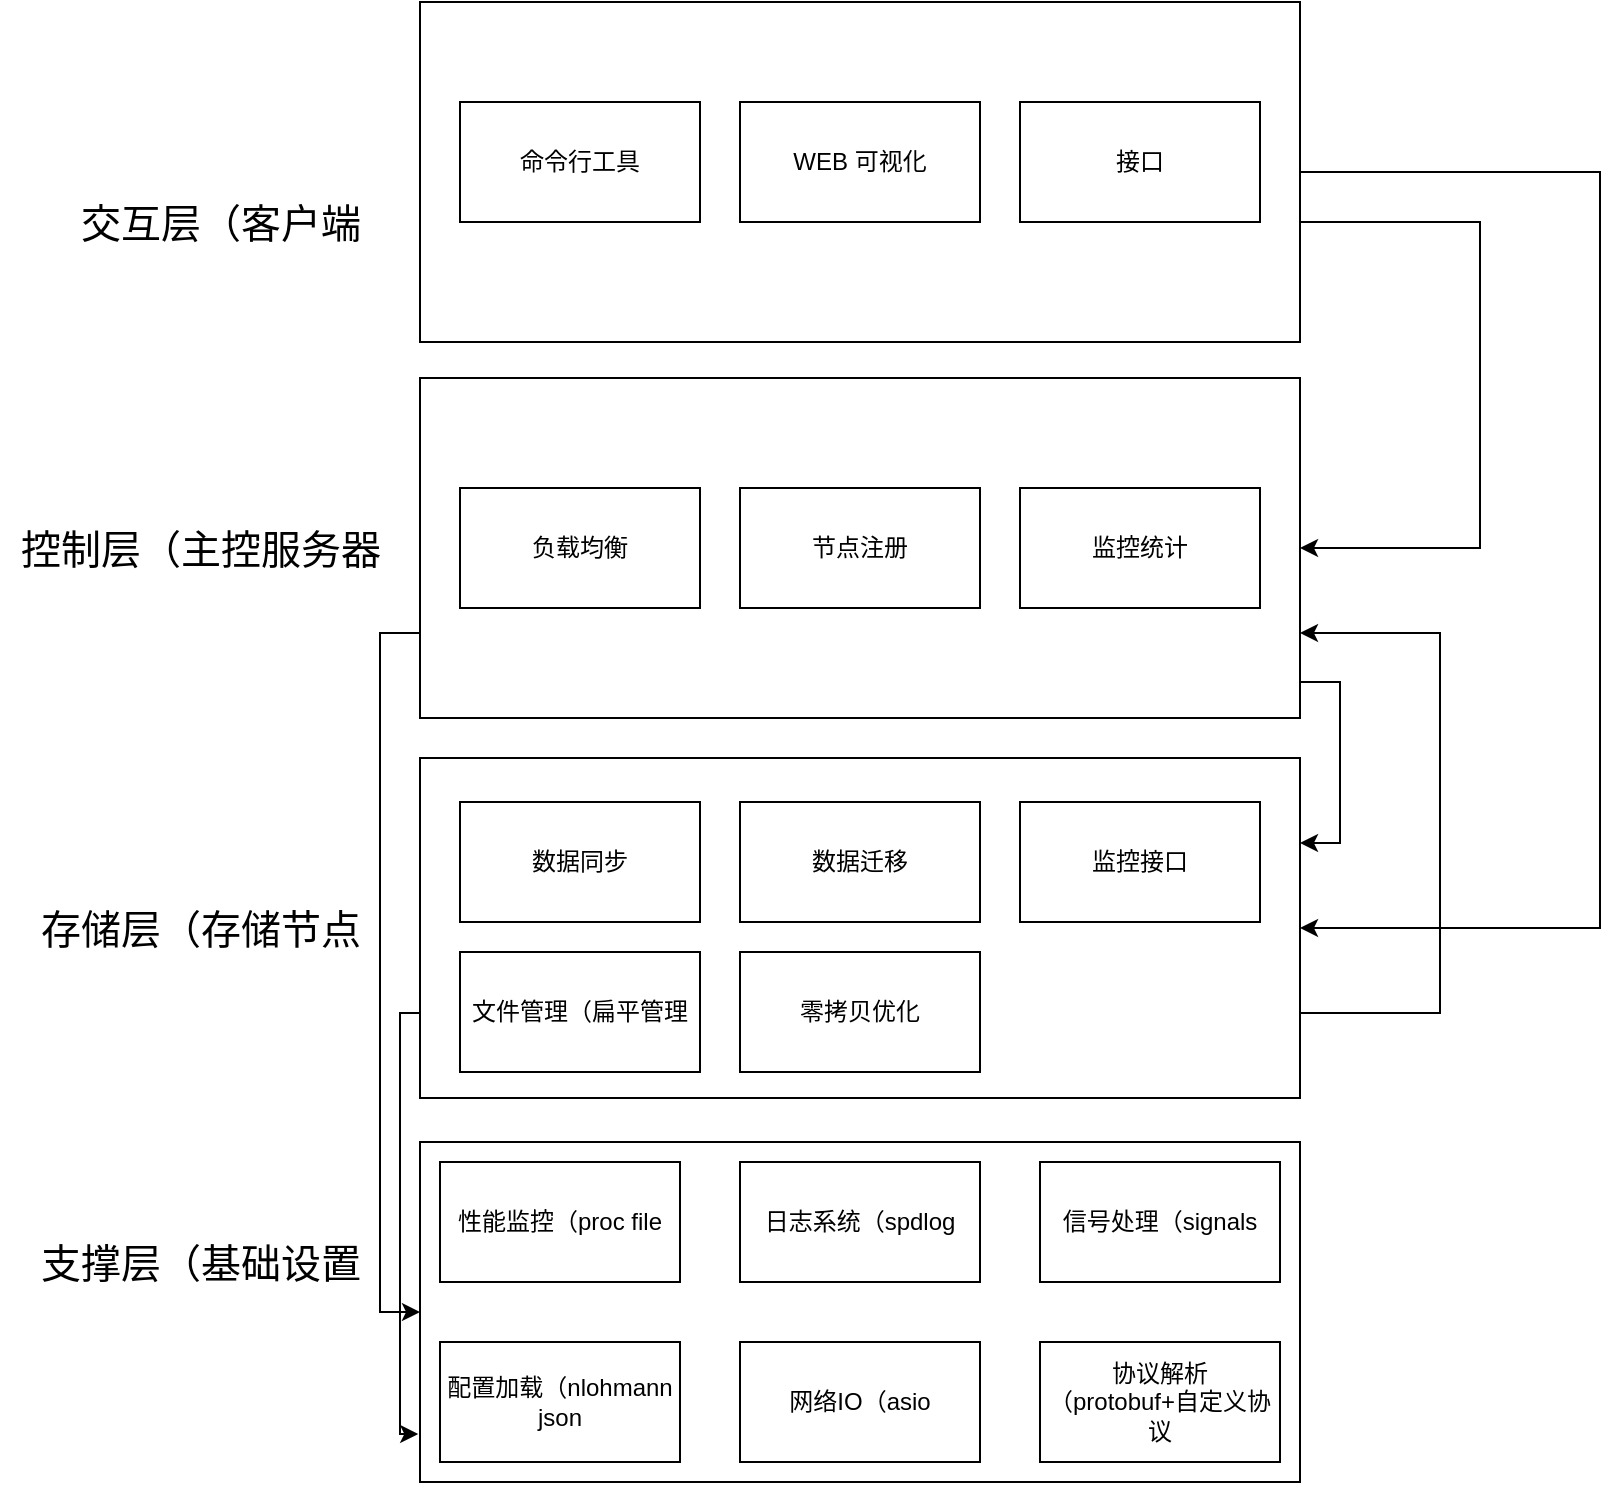 <mxfile version="26.2.14">
  <diagram name="第 1 页" id="qDmHKXVLpphhp1_4Agny">
    <mxGraphModel dx="1341" dy="940" grid="1" gridSize="10" guides="1" tooltips="1" connect="1" arrows="1" fold="1" page="1" pageScale="1" pageWidth="827" pageHeight="1169" math="0" shadow="0">
      <root>
        <mxCell id="0" />
        <mxCell id="1" parent="0" />
        <mxCell id="tYCcB4Z7Fog9b6VOEBvZ-26" style="edgeStyle=orthogonalEdgeStyle;rounded=0;orthogonalLoop=1;jettySize=auto;html=1;entryX=1;entryY=0.5;entryDx=0;entryDy=0;" edge="1" parent="1" source="tYCcB4Z7Fog9b6VOEBvZ-1" target="tYCcB4Z7Fog9b6VOEBvZ-2">
          <mxGeometry relative="1" as="geometry">
            <Array as="points">
              <mxPoint x="740" y="220" />
              <mxPoint x="740" y="383" />
            </Array>
          </mxGeometry>
        </mxCell>
        <mxCell id="tYCcB4Z7Fog9b6VOEBvZ-27" style="edgeStyle=orthogonalEdgeStyle;rounded=0;orthogonalLoop=1;jettySize=auto;html=1;entryX=1;entryY=0.5;entryDx=0;entryDy=0;" edge="1" parent="1" source="tYCcB4Z7Fog9b6VOEBvZ-1" target="tYCcB4Z7Fog9b6VOEBvZ-3">
          <mxGeometry relative="1" as="geometry">
            <Array as="points">
              <mxPoint x="800" y="195" />
              <mxPoint x="800" y="573" />
            </Array>
          </mxGeometry>
        </mxCell>
        <mxCell id="tYCcB4Z7Fog9b6VOEBvZ-1" value="" style="rounded=0;whiteSpace=wrap;html=1;" vertex="1" parent="1">
          <mxGeometry x="210" y="110" width="440" height="170" as="geometry" />
        </mxCell>
        <mxCell id="tYCcB4Z7Fog9b6VOEBvZ-28" style="edgeStyle=orthogonalEdgeStyle;rounded=0;orthogonalLoop=1;jettySize=auto;html=1;exitX=1;exitY=0.75;exitDx=0;exitDy=0;entryX=1;entryY=0.25;entryDx=0;entryDy=0;" edge="1" parent="1" source="tYCcB4Z7Fog9b6VOEBvZ-2" target="tYCcB4Z7Fog9b6VOEBvZ-3">
          <mxGeometry relative="1" as="geometry">
            <Array as="points">
              <mxPoint x="650" y="450" />
              <mxPoint x="670" y="450" />
              <mxPoint x="670" y="531" />
            </Array>
          </mxGeometry>
        </mxCell>
        <mxCell id="tYCcB4Z7Fog9b6VOEBvZ-31" style="edgeStyle=orthogonalEdgeStyle;rounded=0;orthogonalLoop=1;jettySize=auto;html=1;exitX=0;exitY=0.75;exitDx=0;exitDy=0;entryX=0;entryY=0.5;entryDx=0;entryDy=0;" edge="1" parent="1" source="tYCcB4Z7Fog9b6VOEBvZ-2" target="tYCcB4Z7Fog9b6VOEBvZ-4">
          <mxGeometry relative="1" as="geometry" />
        </mxCell>
        <mxCell id="tYCcB4Z7Fog9b6VOEBvZ-2" value="" style="rounded=0;whiteSpace=wrap;html=1;" vertex="1" parent="1">
          <mxGeometry x="210" y="298" width="440" height="170" as="geometry" />
        </mxCell>
        <mxCell id="tYCcB4Z7Fog9b6VOEBvZ-30" style="edgeStyle=orthogonalEdgeStyle;rounded=0;orthogonalLoop=1;jettySize=auto;html=1;exitX=1;exitY=0.75;exitDx=0;exitDy=0;entryX=1;entryY=0.75;entryDx=0;entryDy=0;" edge="1" parent="1" source="tYCcB4Z7Fog9b6VOEBvZ-3" target="tYCcB4Z7Fog9b6VOEBvZ-2">
          <mxGeometry relative="1" as="geometry">
            <Array as="points">
              <mxPoint x="720" y="616" />
              <mxPoint x="720" y="426" />
            </Array>
          </mxGeometry>
        </mxCell>
        <mxCell id="tYCcB4Z7Fog9b6VOEBvZ-3" value="" style="rounded=0;whiteSpace=wrap;html=1;" vertex="1" parent="1">
          <mxGeometry x="210" y="488" width="440" height="170" as="geometry" />
        </mxCell>
        <mxCell id="tYCcB4Z7Fog9b6VOEBvZ-4" value="" style="rounded=0;whiteSpace=wrap;html=1;" vertex="1" parent="1">
          <mxGeometry x="210" y="680" width="440" height="170" as="geometry" />
        </mxCell>
        <mxCell id="tYCcB4Z7Fog9b6VOEBvZ-5" value="交互层（客户端" style="text;html=1;align=center;verticalAlign=middle;resizable=0;points=[];autosize=1;strokeColor=none;fillColor=none;fontSize=20;" vertex="1" parent="1">
          <mxGeometry x="30" y="200" width="160" height="40" as="geometry" />
        </mxCell>
        <mxCell id="tYCcB4Z7Fog9b6VOEBvZ-6" value="控制层（主控服务器" style="text;html=1;align=center;verticalAlign=middle;resizable=0;points=[];autosize=1;strokeColor=none;fillColor=none;fontSize=20;" vertex="1" parent="1">
          <mxGeometry y="363" width="200" height="40" as="geometry" />
        </mxCell>
        <mxCell id="tYCcB4Z7Fog9b6VOEBvZ-7" value="存储层（存储节点" style="text;html=1;align=center;verticalAlign=middle;resizable=0;points=[];autosize=1;strokeColor=none;fillColor=none;fontSize=20;" vertex="1" parent="1">
          <mxGeometry x="10" y="553" width="180" height="40" as="geometry" />
        </mxCell>
        <mxCell id="tYCcB4Z7Fog9b6VOEBvZ-8" value="支撑层（基础设置" style="text;html=1;align=center;verticalAlign=middle;resizable=0;points=[];autosize=1;strokeColor=none;fillColor=none;fontSize=20;" vertex="1" parent="1">
          <mxGeometry x="10" y="720" width="180" height="40" as="geometry" />
        </mxCell>
        <mxCell id="tYCcB4Z7Fog9b6VOEBvZ-9" value="性能监控（proc file" style="rounded=0;whiteSpace=wrap;html=1;" vertex="1" parent="1">
          <mxGeometry x="220" y="690" width="120" height="60" as="geometry" />
        </mxCell>
        <mxCell id="tYCcB4Z7Fog9b6VOEBvZ-10" value="日志系统（spdlog" style="rounded=0;whiteSpace=wrap;html=1;" vertex="1" parent="1">
          <mxGeometry x="370" y="690" width="120" height="60" as="geometry" />
        </mxCell>
        <mxCell id="tYCcB4Z7Fog9b6VOEBvZ-11" value="信号处理（signals" style="rounded=0;whiteSpace=wrap;html=1;" vertex="1" parent="1">
          <mxGeometry x="520" y="690" width="120" height="60" as="geometry" />
        </mxCell>
        <mxCell id="tYCcB4Z7Fog9b6VOEBvZ-12" value="配置加载（nlohmann json" style="rounded=0;whiteSpace=wrap;html=1;" vertex="1" parent="1">
          <mxGeometry x="220" y="780" width="120" height="60" as="geometry" />
        </mxCell>
        <mxCell id="tYCcB4Z7Fog9b6VOEBvZ-13" value="网络IO（asio" style="rounded=0;whiteSpace=wrap;html=1;" vertex="1" parent="1">
          <mxGeometry x="370" y="780" width="120" height="60" as="geometry" />
        </mxCell>
        <mxCell id="tYCcB4Z7Fog9b6VOEBvZ-14" value="协议解析（protobuf+自定义协议" style="rounded=0;whiteSpace=wrap;html=1;" vertex="1" parent="1">
          <mxGeometry x="520" y="780" width="120" height="60" as="geometry" />
        </mxCell>
        <mxCell id="tYCcB4Z7Fog9b6VOEBvZ-15" value="负载均衡" style="rounded=0;whiteSpace=wrap;html=1;" vertex="1" parent="1">
          <mxGeometry x="230" y="353" width="120" height="60" as="geometry" />
        </mxCell>
        <mxCell id="tYCcB4Z7Fog9b6VOEBvZ-16" value="节点注册" style="rounded=0;whiteSpace=wrap;html=1;" vertex="1" parent="1">
          <mxGeometry x="370" y="353" width="120" height="60" as="geometry" />
        </mxCell>
        <mxCell id="tYCcB4Z7Fog9b6VOEBvZ-17" value="命令行工具" style="rounded=0;whiteSpace=wrap;html=1;" vertex="1" parent="1">
          <mxGeometry x="230" y="160" width="120" height="60" as="geometry" />
        </mxCell>
        <mxCell id="tYCcB4Z7Fog9b6VOEBvZ-18" value="WEB 可视化" style="rounded=0;whiteSpace=wrap;html=1;" vertex="1" parent="1">
          <mxGeometry x="370" y="160" width="120" height="60" as="geometry" />
        </mxCell>
        <mxCell id="tYCcB4Z7Fog9b6VOEBvZ-19" value="接口" style="rounded=0;whiteSpace=wrap;html=1;" vertex="1" parent="1">
          <mxGeometry x="510" y="160" width="120" height="60" as="geometry" />
        </mxCell>
        <mxCell id="tYCcB4Z7Fog9b6VOEBvZ-20" value="监控统计" style="rounded=0;whiteSpace=wrap;html=1;" vertex="1" parent="1">
          <mxGeometry x="510" y="353" width="120" height="60" as="geometry" />
        </mxCell>
        <mxCell id="tYCcB4Z7Fog9b6VOEBvZ-21" value="监控接口" style="rounded=0;whiteSpace=wrap;html=1;" vertex="1" parent="1">
          <mxGeometry x="510" y="510" width="120" height="60" as="geometry" />
        </mxCell>
        <mxCell id="tYCcB4Z7Fog9b6VOEBvZ-22" value="数据同步" style="rounded=0;whiteSpace=wrap;html=1;" vertex="1" parent="1">
          <mxGeometry x="230" y="510" width="120" height="60" as="geometry" />
        </mxCell>
        <mxCell id="tYCcB4Z7Fog9b6VOEBvZ-23" value="数据迁移" style="rounded=0;whiteSpace=wrap;html=1;" vertex="1" parent="1">
          <mxGeometry x="370" y="510" width="120" height="60" as="geometry" />
        </mxCell>
        <mxCell id="tYCcB4Z7Fog9b6VOEBvZ-24" value="文件管理（扁平管理" style="rounded=0;whiteSpace=wrap;html=1;" vertex="1" parent="1">
          <mxGeometry x="230" y="585" width="120" height="60" as="geometry" />
        </mxCell>
        <mxCell id="tYCcB4Z7Fog9b6VOEBvZ-25" value="零拷贝优化" style="rounded=0;whiteSpace=wrap;html=1;" vertex="1" parent="1">
          <mxGeometry x="370" y="585" width="120" height="60" as="geometry" />
        </mxCell>
        <mxCell id="tYCcB4Z7Fog9b6VOEBvZ-33" style="edgeStyle=orthogonalEdgeStyle;rounded=0;orthogonalLoop=1;jettySize=auto;html=1;exitX=0;exitY=0.75;exitDx=0;exitDy=0;entryX=-0.002;entryY=0.859;entryDx=0;entryDy=0;entryPerimeter=0;" edge="1" parent="1" source="tYCcB4Z7Fog9b6VOEBvZ-3" target="tYCcB4Z7Fog9b6VOEBvZ-4">
          <mxGeometry relative="1" as="geometry">
            <Array as="points">
              <mxPoint x="200" y="616" />
              <mxPoint x="200" y="826" />
            </Array>
          </mxGeometry>
        </mxCell>
      </root>
    </mxGraphModel>
  </diagram>
</mxfile>
